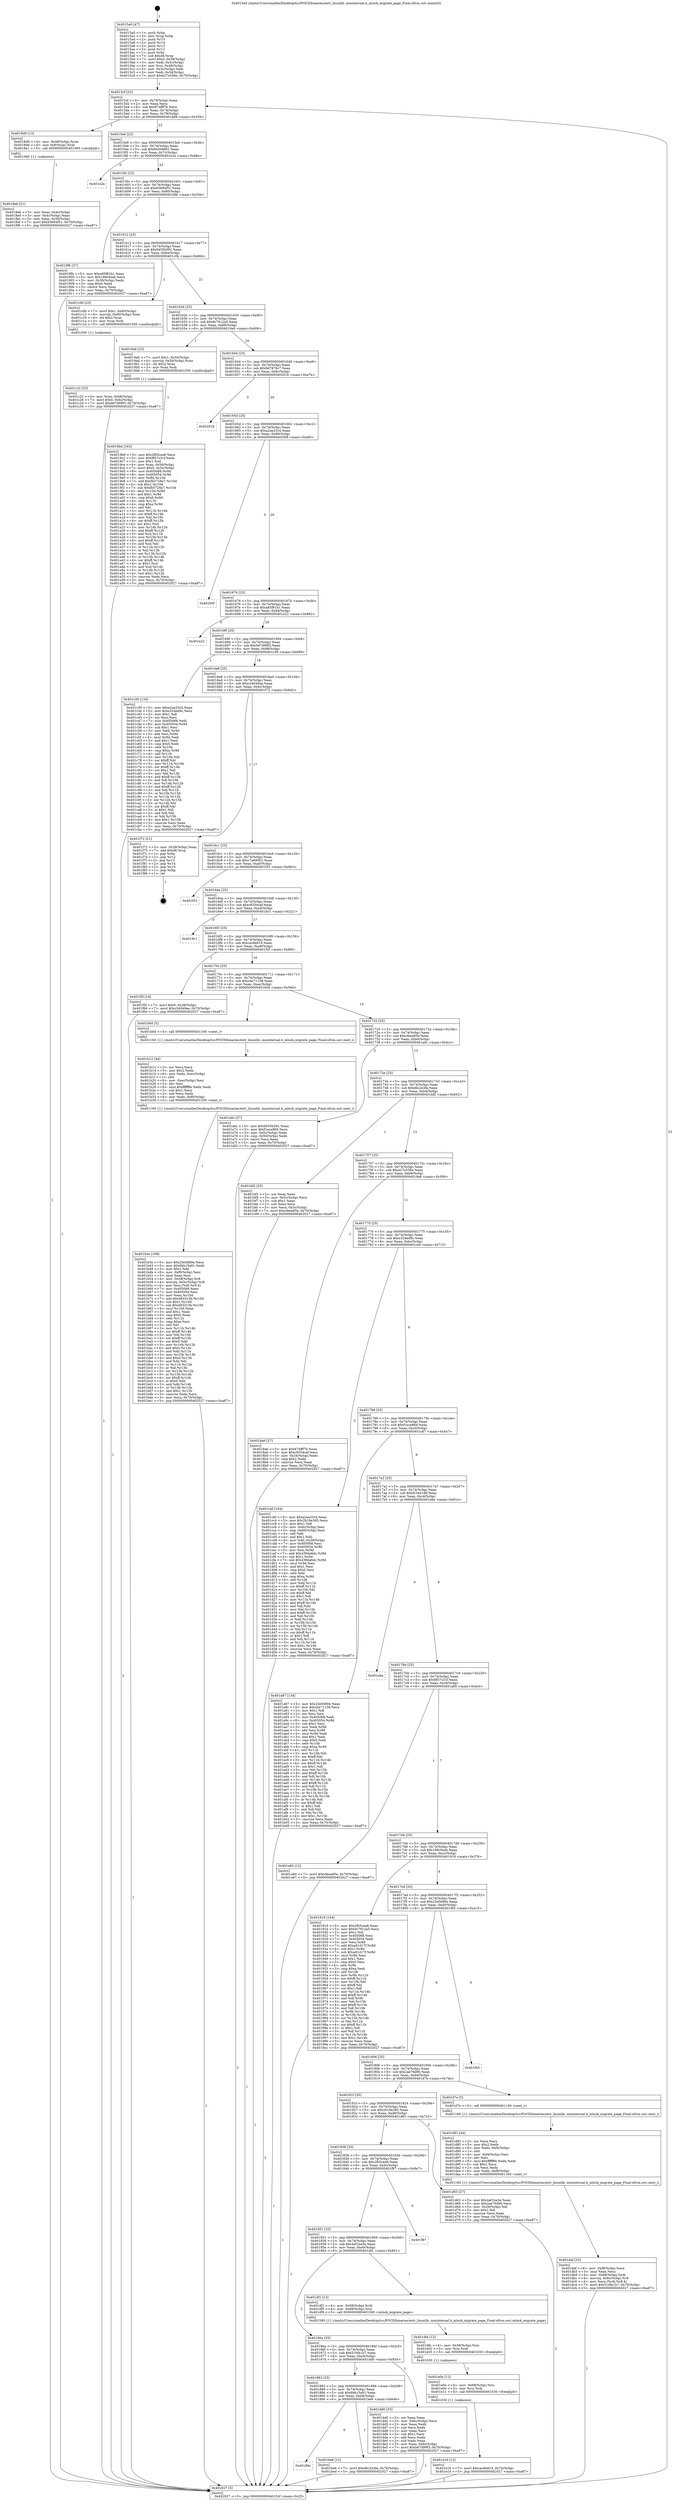 digraph "0x4015a0" {
  label = "0x4015a0 (/mnt/c/Users/mathe/Desktop/tcc/POCII/binaries/extr_linuxlib..mminternal.h_mlock_migrate_page_Final-ollvm.out::main(0))"
  labelloc = "t"
  node[shape=record]

  Entry [label="",width=0.3,height=0.3,shape=circle,fillcolor=black,style=filled]
  "0x4015cf" [label="{
     0x4015cf [23]\l
     | [instrs]\l
     &nbsp;&nbsp;0x4015cf \<+3\>: mov -0x70(%rbp),%eax\l
     &nbsp;&nbsp;0x4015d2 \<+2\>: mov %eax,%ecx\l
     &nbsp;&nbsp;0x4015d4 \<+6\>: sub $0x874fff7b,%ecx\l
     &nbsp;&nbsp;0x4015da \<+3\>: mov %eax,-0x74(%rbp)\l
     &nbsp;&nbsp;0x4015dd \<+3\>: mov %ecx,-0x78(%rbp)\l
     &nbsp;&nbsp;0x4015e0 \<+6\>: je 00000000004018d9 \<main+0x339\>\l
  }"]
  "0x4018d9" [label="{
     0x4018d9 [13]\l
     | [instrs]\l
     &nbsp;&nbsp;0x4018d9 \<+4\>: mov -0x48(%rbp),%rax\l
     &nbsp;&nbsp;0x4018dd \<+4\>: mov 0x8(%rax),%rdi\l
     &nbsp;&nbsp;0x4018e1 \<+5\>: call 0000000000401060 \<atoi@plt\>\l
     | [calls]\l
     &nbsp;&nbsp;0x401060 \{1\} (unknown)\l
  }"]
  "0x4015e6" [label="{
     0x4015e6 [22]\l
     | [instrs]\l
     &nbsp;&nbsp;0x4015e6 \<+5\>: jmp 00000000004015eb \<main+0x4b\>\l
     &nbsp;&nbsp;0x4015eb \<+3\>: mov -0x74(%rbp),%eax\l
     &nbsp;&nbsp;0x4015ee \<+5\>: sub $0x8e50d681,%eax\l
     &nbsp;&nbsp;0x4015f3 \<+3\>: mov %eax,-0x7c(%rbp)\l
     &nbsp;&nbsp;0x4015f6 \<+6\>: je 0000000000401e2e \<main+0x88e\>\l
  }"]
  Exit [label="",width=0.3,height=0.3,shape=circle,fillcolor=black,style=filled,peripheries=2]
  "0x401e2e" [label="{
     0x401e2e\l
  }", style=dashed]
  "0x4015fc" [label="{
     0x4015fc [22]\l
     | [instrs]\l
     &nbsp;&nbsp;0x4015fc \<+5\>: jmp 0000000000401601 \<main+0x61\>\l
     &nbsp;&nbsp;0x401601 \<+3\>: mov -0x74(%rbp),%eax\l
     &nbsp;&nbsp;0x401604 \<+5\>: sub $0x93694f51,%eax\l
     &nbsp;&nbsp;0x401609 \<+3\>: mov %eax,-0x80(%rbp)\l
     &nbsp;&nbsp;0x40160c \<+6\>: je 00000000004018fb \<main+0x35b\>\l
  }"]
  "0x401e16" [label="{
     0x401e16 [12]\l
     | [instrs]\l
     &nbsp;&nbsp;0x401e16 \<+7\>: movl $0xcac8e819,-0x70(%rbp)\l
     &nbsp;&nbsp;0x401e1d \<+5\>: jmp 0000000000402027 \<main+0xa87\>\l
  }"]
  "0x4018fb" [label="{
     0x4018fb [27]\l
     | [instrs]\l
     &nbsp;&nbsp;0x4018fb \<+5\>: mov $0xa85f81b1,%eax\l
     &nbsp;&nbsp;0x401900 \<+5\>: mov $0x199c5eab,%ecx\l
     &nbsp;&nbsp;0x401905 \<+3\>: mov -0x30(%rbp),%edx\l
     &nbsp;&nbsp;0x401908 \<+3\>: cmp $0x0,%edx\l
     &nbsp;&nbsp;0x40190b \<+3\>: cmove %ecx,%eax\l
     &nbsp;&nbsp;0x40190e \<+3\>: mov %eax,-0x70(%rbp)\l
     &nbsp;&nbsp;0x401911 \<+5\>: jmp 0000000000402027 \<main+0xa87\>\l
  }"]
  "0x401612" [label="{
     0x401612 [25]\l
     | [instrs]\l
     &nbsp;&nbsp;0x401612 \<+5\>: jmp 0000000000401617 \<main+0x77\>\l
     &nbsp;&nbsp;0x401617 \<+3\>: mov -0x74(%rbp),%eax\l
     &nbsp;&nbsp;0x40161a \<+5\>: sub $0x9455b591,%eax\l
     &nbsp;&nbsp;0x40161f \<+6\>: mov %eax,-0x84(%rbp)\l
     &nbsp;&nbsp;0x401625 \<+6\>: je 0000000000401c0b \<main+0x66b\>\l
  }"]
  "0x401e0a" [label="{
     0x401e0a [12]\l
     | [instrs]\l
     &nbsp;&nbsp;0x401e0a \<+4\>: mov -0x68(%rbp),%rsi\l
     &nbsp;&nbsp;0x401e0e \<+3\>: mov %rsi,%rdi\l
     &nbsp;&nbsp;0x401e11 \<+5\>: call 0000000000401030 \<free@plt\>\l
     | [calls]\l
     &nbsp;&nbsp;0x401030 \{1\} (unknown)\l
  }"]
  "0x401c0b" [label="{
     0x401c0b [23]\l
     | [instrs]\l
     &nbsp;&nbsp;0x401c0b \<+7\>: movl $0x1,-0x60(%rbp)\l
     &nbsp;&nbsp;0x401c12 \<+4\>: movslq -0x60(%rbp),%rax\l
     &nbsp;&nbsp;0x401c16 \<+4\>: shl $0x2,%rax\l
     &nbsp;&nbsp;0x401c1a \<+3\>: mov %rax,%rdi\l
     &nbsp;&nbsp;0x401c1d \<+5\>: call 0000000000401050 \<malloc@plt\>\l
     | [calls]\l
     &nbsp;&nbsp;0x401050 \{1\} (unknown)\l
  }"]
  "0x40162b" [label="{
     0x40162b [25]\l
     | [instrs]\l
     &nbsp;&nbsp;0x40162b \<+5\>: jmp 0000000000401630 \<main+0x90\>\l
     &nbsp;&nbsp;0x401630 \<+3\>: mov -0x74(%rbp),%eax\l
     &nbsp;&nbsp;0x401633 \<+5\>: sub $0x9c7912a5,%eax\l
     &nbsp;&nbsp;0x401638 \<+6\>: mov %eax,-0x88(%rbp)\l
     &nbsp;&nbsp;0x40163e \<+6\>: je 00000000004019a6 \<main+0x406\>\l
  }"]
  "0x401dfe" [label="{
     0x401dfe [12]\l
     | [instrs]\l
     &nbsp;&nbsp;0x401dfe \<+4\>: mov -0x58(%rbp),%rsi\l
     &nbsp;&nbsp;0x401e02 \<+3\>: mov %rsi,%rdi\l
     &nbsp;&nbsp;0x401e05 \<+5\>: call 0000000000401030 \<free@plt\>\l
     | [calls]\l
     &nbsp;&nbsp;0x401030 \{1\} (unknown)\l
  }"]
  "0x4019a6" [label="{
     0x4019a6 [23]\l
     | [instrs]\l
     &nbsp;&nbsp;0x4019a6 \<+7\>: movl $0x1,-0x50(%rbp)\l
     &nbsp;&nbsp;0x4019ad \<+4\>: movslq -0x50(%rbp),%rax\l
     &nbsp;&nbsp;0x4019b1 \<+4\>: shl $0x2,%rax\l
     &nbsp;&nbsp;0x4019b5 \<+3\>: mov %rax,%rdi\l
     &nbsp;&nbsp;0x4019b8 \<+5\>: call 0000000000401050 \<malloc@plt\>\l
     | [calls]\l
     &nbsp;&nbsp;0x401050 \{1\} (unknown)\l
  }"]
  "0x401644" [label="{
     0x401644 [25]\l
     | [instrs]\l
     &nbsp;&nbsp;0x401644 \<+5\>: jmp 0000000000401649 \<main+0xa9\>\l
     &nbsp;&nbsp;0x401649 \<+3\>: mov -0x74(%rbp),%eax\l
     &nbsp;&nbsp;0x40164c \<+5\>: sub $0x9d7876c7,%eax\l
     &nbsp;&nbsp;0x401651 \<+6\>: mov %eax,-0x8c(%rbp)\l
     &nbsp;&nbsp;0x401657 \<+6\>: je 000000000040201b \<main+0xa7b\>\l
  }"]
  "0x401daf" [label="{
     0x401daf [33]\l
     | [instrs]\l
     &nbsp;&nbsp;0x401daf \<+6\>: mov -0xf8(%rbp),%ecx\l
     &nbsp;&nbsp;0x401db5 \<+3\>: imul %eax,%ecx\l
     &nbsp;&nbsp;0x401db8 \<+4\>: mov -0x68(%rbp),%rdi\l
     &nbsp;&nbsp;0x401dbc \<+4\>: movslq -0x6c(%rbp),%r8\l
     &nbsp;&nbsp;0x401dc0 \<+4\>: mov %ecx,(%rdi,%r8,4)\l
     &nbsp;&nbsp;0x401dc4 \<+7\>: movl $0x516fa1b7,-0x70(%rbp)\l
     &nbsp;&nbsp;0x401dcb \<+5\>: jmp 0000000000402027 \<main+0xa87\>\l
  }"]
  "0x40201b" [label="{
     0x40201b\l
  }", style=dashed]
  "0x40165d" [label="{
     0x40165d [25]\l
     | [instrs]\l
     &nbsp;&nbsp;0x40165d \<+5\>: jmp 0000000000401662 \<main+0xc2\>\l
     &nbsp;&nbsp;0x401662 \<+3\>: mov -0x74(%rbp),%eax\l
     &nbsp;&nbsp;0x401665 \<+5\>: sub $0xa2aa33c4,%eax\l
     &nbsp;&nbsp;0x40166a \<+6\>: mov %eax,-0x90(%rbp)\l
     &nbsp;&nbsp;0x401670 \<+6\>: je 000000000040200f \<main+0xa6f\>\l
  }"]
  "0x401d83" [label="{
     0x401d83 [44]\l
     | [instrs]\l
     &nbsp;&nbsp;0x401d83 \<+2\>: xor %ecx,%ecx\l
     &nbsp;&nbsp;0x401d85 \<+5\>: mov $0x2,%edx\l
     &nbsp;&nbsp;0x401d8a \<+6\>: mov %edx,-0xf4(%rbp)\l
     &nbsp;&nbsp;0x401d90 \<+1\>: cltd\l
     &nbsp;&nbsp;0x401d91 \<+6\>: mov -0xf4(%rbp),%esi\l
     &nbsp;&nbsp;0x401d97 \<+2\>: idiv %esi\l
     &nbsp;&nbsp;0x401d99 \<+6\>: imul $0xfffffffe,%edx,%edx\l
     &nbsp;&nbsp;0x401d9f \<+3\>: sub $0x1,%ecx\l
     &nbsp;&nbsp;0x401da2 \<+2\>: sub %ecx,%edx\l
     &nbsp;&nbsp;0x401da4 \<+6\>: mov %edx,-0xf8(%rbp)\l
     &nbsp;&nbsp;0x401daa \<+5\>: call 0000000000401160 \<next_i\>\l
     | [calls]\l
     &nbsp;&nbsp;0x401160 \{1\} (/mnt/c/Users/mathe/Desktop/tcc/POCII/binaries/extr_linuxlib..mminternal.h_mlock_migrate_page_Final-ollvm.out::next_i)\l
  }"]
  "0x40200f" [label="{
     0x40200f\l
  }", style=dashed]
  "0x401676" [label="{
     0x401676 [25]\l
     | [instrs]\l
     &nbsp;&nbsp;0x401676 \<+5\>: jmp 000000000040167b \<main+0xdb\>\l
     &nbsp;&nbsp;0x40167b \<+3\>: mov -0x74(%rbp),%eax\l
     &nbsp;&nbsp;0x40167e \<+5\>: sub $0xa85f81b1,%eax\l
     &nbsp;&nbsp;0x401683 \<+6\>: mov %eax,-0x94(%rbp)\l
     &nbsp;&nbsp;0x401689 \<+6\>: je 0000000000401e22 \<main+0x882\>\l
  }"]
  "0x401c22" [label="{
     0x401c22 [23]\l
     | [instrs]\l
     &nbsp;&nbsp;0x401c22 \<+4\>: mov %rax,-0x68(%rbp)\l
     &nbsp;&nbsp;0x401c26 \<+7\>: movl $0x0,-0x6c(%rbp)\l
     &nbsp;&nbsp;0x401c2d \<+7\>: movl $0xb67d99f3,-0x70(%rbp)\l
     &nbsp;&nbsp;0x401c34 \<+5\>: jmp 0000000000402027 \<main+0xa87\>\l
  }"]
  "0x401e22" [label="{
     0x401e22\l
  }", style=dashed]
  "0x40168f" [label="{
     0x40168f [25]\l
     | [instrs]\l
     &nbsp;&nbsp;0x40168f \<+5\>: jmp 0000000000401694 \<main+0xf4\>\l
     &nbsp;&nbsp;0x401694 \<+3\>: mov -0x74(%rbp),%eax\l
     &nbsp;&nbsp;0x401697 \<+5\>: sub $0xb67d99f3,%eax\l
     &nbsp;&nbsp;0x40169c \<+6\>: mov %eax,-0x98(%rbp)\l
     &nbsp;&nbsp;0x4016a2 \<+6\>: je 0000000000401c39 \<main+0x699\>\l
  }"]
  "0x40189c" [label="{
     0x40189c\l
  }", style=dashed]
  "0x401c39" [label="{
     0x401c39 [134]\l
     | [instrs]\l
     &nbsp;&nbsp;0x401c39 \<+5\>: mov $0xa2aa33c4,%eax\l
     &nbsp;&nbsp;0x401c3e \<+5\>: mov $0xe324ed9c,%ecx\l
     &nbsp;&nbsp;0x401c43 \<+2\>: mov $0x1,%dl\l
     &nbsp;&nbsp;0x401c45 \<+2\>: xor %esi,%esi\l
     &nbsp;&nbsp;0x401c47 \<+7\>: mov 0x405068,%edi\l
     &nbsp;&nbsp;0x401c4e \<+8\>: mov 0x405054,%r8d\l
     &nbsp;&nbsp;0x401c56 \<+3\>: sub $0x1,%esi\l
     &nbsp;&nbsp;0x401c59 \<+3\>: mov %edi,%r9d\l
     &nbsp;&nbsp;0x401c5c \<+3\>: add %esi,%r9d\l
     &nbsp;&nbsp;0x401c5f \<+4\>: imul %r9d,%edi\l
     &nbsp;&nbsp;0x401c63 \<+3\>: and $0x1,%edi\l
     &nbsp;&nbsp;0x401c66 \<+3\>: cmp $0x0,%edi\l
     &nbsp;&nbsp;0x401c69 \<+4\>: sete %r10b\l
     &nbsp;&nbsp;0x401c6d \<+4\>: cmp $0xa,%r8d\l
     &nbsp;&nbsp;0x401c71 \<+4\>: setl %r11b\l
     &nbsp;&nbsp;0x401c75 \<+3\>: mov %r10b,%bl\l
     &nbsp;&nbsp;0x401c78 \<+3\>: xor $0xff,%bl\l
     &nbsp;&nbsp;0x401c7b \<+3\>: mov %r11b,%r14b\l
     &nbsp;&nbsp;0x401c7e \<+4\>: xor $0xff,%r14b\l
     &nbsp;&nbsp;0x401c82 \<+3\>: xor $0x1,%dl\l
     &nbsp;&nbsp;0x401c85 \<+3\>: mov %bl,%r15b\l
     &nbsp;&nbsp;0x401c88 \<+4\>: and $0xff,%r15b\l
     &nbsp;&nbsp;0x401c8c \<+3\>: and %dl,%r10b\l
     &nbsp;&nbsp;0x401c8f \<+3\>: mov %r14b,%r12b\l
     &nbsp;&nbsp;0x401c92 \<+4\>: and $0xff,%r12b\l
     &nbsp;&nbsp;0x401c96 \<+3\>: and %dl,%r11b\l
     &nbsp;&nbsp;0x401c99 \<+3\>: or %r10b,%r15b\l
     &nbsp;&nbsp;0x401c9c \<+3\>: or %r11b,%r12b\l
     &nbsp;&nbsp;0x401c9f \<+3\>: xor %r12b,%r15b\l
     &nbsp;&nbsp;0x401ca2 \<+3\>: or %r14b,%bl\l
     &nbsp;&nbsp;0x401ca5 \<+3\>: xor $0xff,%bl\l
     &nbsp;&nbsp;0x401ca8 \<+3\>: or $0x1,%dl\l
     &nbsp;&nbsp;0x401cab \<+2\>: and %dl,%bl\l
     &nbsp;&nbsp;0x401cad \<+3\>: or %bl,%r15b\l
     &nbsp;&nbsp;0x401cb0 \<+4\>: test $0x1,%r15b\l
     &nbsp;&nbsp;0x401cb4 \<+3\>: cmovne %ecx,%eax\l
     &nbsp;&nbsp;0x401cb7 \<+3\>: mov %eax,-0x70(%rbp)\l
     &nbsp;&nbsp;0x401cba \<+5\>: jmp 0000000000402027 \<main+0xa87\>\l
  }"]
  "0x4016a8" [label="{
     0x4016a8 [25]\l
     | [instrs]\l
     &nbsp;&nbsp;0x4016a8 \<+5\>: jmp 00000000004016ad \<main+0x10d\>\l
     &nbsp;&nbsp;0x4016ad \<+3\>: mov -0x74(%rbp),%eax\l
     &nbsp;&nbsp;0x4016b0 \<+5\>: sub $0xc34049ae,%eax\l
     &nbsp;&nbsp;0x4016b5 \<+6\>: mov %eax,-0x9c(%rbp)\l
     &nbsp;&nbsp;0x4016bb \<+6\>: je 0000000000401f72 \<main+0x9d2\>\l
  }"]
  "0x401be6" [label="{
     0x401be6 [12]\l
     | [instrs]\l
     &nbsp;&nbsp;0x401be6 \<+7\>: movl $0xd6c2e3fa,-0x70(%rbp)\l
     &nbsp;&nbsp;0x401bed \<+5\>: jmp 0000000000402027 \<main+0xa87\>\l
  }"]
  "0x401f72" [label="{
     0x401f72 [21]\l
     | [instrs]\l
     &nbsp;&nbsp;0x401f72 \<+3\>: mov -0x38(%rbp),%eax\l
     &nbsp;&nbsp;0x401f75 \<+7\>: add $0xd8,%rsp\l
     &nbsp;&nbsp;0x401f7c \<+1\>: pop %rbx\l
     &nbsp;&nbsp;0x401f7d \<+2\>: pop %r12\l
     &nbsp;&nbsp;0x401f7f \<+2\>: pop %r13\l
     &nbsp;&nbsp;0x401f81 \<+2\>: pop %r14\l
     &nbsp;&nbsp;0x401f83 \<+2\>: pop %r15\l
     &nbsp;&nbsp;0x401f85 \<+1\>: pop %rbp\l
     &nbsp;&nbsp;0x401f86 \<+1\>: ret\l
  }"]
  "0x4016c1" [label="{
     0x4016c1 [25]\l
     | [instrs]\l
     &nbsp;&nbsp;0x4016c1 \<+5\>: jmp 00000000004016c6 \<main+0x126\>\l
     &nbsp;&nbsp;0x4016c6 \<+3\>: mov -0x74(%rbp),%eax\l
     &nbsp;&nbsp;0x4016c9 \<+5\>: sub $0xc7a69051,%eax\l
     &nbsp;&nbsp;0x4016ce \<+6\>: mov %eax,-0xa0(%rbp)\l
     &nbsp;&nbsp;0x4016d4 \<+6\>: je 0000000000401f53 \<main+0x9b3\>\l
  }"]
  "0x401883" [label="{
     0x401883 [25]\l
     | [instrs]\l
     &nbsp;&nbsp;0x401883 \<+5\>: jmp 0000000000401888 \<main+0x2e8\>\l
     &nbsp;&nbsp;0x401888 \<+3\>: mov -0x74(%rbp),%eax\l
     &nbsp;&nbsp;0x40188b \<+5\>: sub $0x6bb15a81,%eax\l
     &nbsp;&nbsp;0x401890 \<+6\>: mov %eax,-0xe8(%rbp)\l
     &nbsp;&nbsp;0x401896 \<+6\>: je 0000000000401be6 \<main+0x646\>\l
  }"]
  "0x401f53" [label="{
     0x401f53\l
  }", style=dashed]
  "0x4016da" [label="{
     0x4016da [25]\l
     | [instrs]\l
     &nbsp;&nbsp;0x4016da \<+5\>: jmp 00000000004016df \<main+0x13f\>\l
     &nbsp;&nbsp;0x4016df \<+3\>: mov -0x74(%rbp),%eax\l
     &nbsp;&nbsp;0x4016e2 \<+5\>: sub $0xc9354caf,%eax\l
     &nbsp;&nbsp;0x4016e7 \<+6\>: mov %eax,-0xa4(%rbp)\l
     &nbsp;&nbsp;0x4016ed \<+6\>: je 00000000004018c1 \<main+0x321\>\l
  }"]
  "0x401dd0" [label="{
     0x401dd0 [33]\l
     | [instrs]\l
     &nbsp;&nbsp;0x401dd0 \<+2\>: xor %eax,%eax\l
     &nbsp;&nbsp;0x401dd2 \<+3\>: mov -0x6c(%rbp),%ecx\l
     &nbsp;&nbsp;0x401dd5 \<+2\>: mov %eax,%edx\l
     &nbsp;&nbsp;0x401dd7 \<+2\>: sub %ecx,%edx\l
     &nbsp;&nbsp;0x401dd9 \<+2\>: mov %eax,%ecx\l
     &nbsp;&nbsp;0x401ddb \<+3\>: sub $0x1,%ecx\l
     &nbsp;&nbsp;0x401dde \<+2\>: add %ecx,%edx\l
     &nbsp;&nbsp;0x401de0 \<+2\>: sub %edx,%eax\l
     &nbsp;&nbsp;0x401de2 \<+3\>: mov %eax,-0x6c(%rbp)\l
     &nbsp;&nbsp;0x401de5 \<+7\>: movl $0xb67d99f3,-0x70(%rbp)\l
     &nbsp;&nbsp;0x401dec \<+5\>: jmp 0000000000402027 \<main+0xa87\>\l
  }"]
  "0x4018c1" [label="{
     0x4018c1\l
  }", style=dashed]
  "0x4016f3" [label="{
     0x4016f3 [25]\l
     | [instrs]\l
     &nbsp;&nbsp;0x4016f3 \<+5\>: jmp 00000000004016f8 \<main+0x158\>\l
     &nbsp;&nbsp;0x4016f8 \<+3\>: mov -0x74(%rbp),%eax\l
     &nbsp;&nbsp;0x4016fb \<+5\>: sub $0xcac8e819,%eax\l
     &nbsp;&nbsp;0x401700 \<+6\>: mov %eax,-0xa8(%rbp)\l
     &nbsp;&nbsp;0x401706 \<+6\>: je 0000000000401f5f \<main+0x9bf\>\l
  }"]
  "0x40186a" [label="{
     0x40186a [25]\l
     | [instrs]\l
     &nbsp;&nbsp;0x40186a \<+5\>: jmp 000000000040186f \<main+0x2cf\>\l
     &nbsp;&nbsp;0x40186f \<+3\>: mov -0x74(%rbp),%eax\l
     &nbsp;&nbsp;0x401872 \<+5\>: sub $0x516fa1b7,%eax\l
     &nbsp;&nbsp;0x401877 \<+6\>: mov %eax,-0xe4(%rbp)\l
     &nbsp;&nbsp;0x40187d \<+6\>: je 0000000000401dd0 \<main+0x830\>\l
  }"]
  "0x401f5f" [label="{
     0x401f5f [19]\l
     | [instrs]\l
     &nbsp;&nbsp;0x401f5f \<+7\>: movl $0x0,-0x38(%rbp)\l
     &nbsp;&nbsp;0x401f66 \<+7\>: movl $0xc34049ae,-0x70(%rbp)\l
     &nbsp;&nbsp;0x401f6d \<+5\>: jmp 0000000000402027 \<main+0xa87\>\l
  }"]
  "0x40170c" [label="{
     0x40170c [25]\l
     | [instrs]\l
     &nbsp;&nbsp;0x40170c \<+5\>: jmp 0000000000401711 \<main+0x171\>\l
     &nbsp;&nbsp;0x401711 \<+3\>: mov -0x74(%rbp),%eax\l
     &nbsp;&nbsp;0x401714 \<+5\>: sub $0xcbe71158,%eax\l
     &nbsp;&nbsp;0x401719 \<+6\>: mov %eax,-0xac(%rbp)\l
     &nbsp;&nbsp;0x40171f \<+6\>: je 0000000000401b0d \<main+0x56d\>\l
  }"]
  "0x401df1" [label="{
     0x401df1 [13]\l
     | [instrs]\l
     &nbsp;&nbsp;0x401df1 \<+4\>: mov -0x58(%rbp),%rdi\l
     &nbsp;&nbsp;0x401df5 \<+4\>: mov -0x68(%rbp),%rsi\l
     &nbsp;&nbsp;0x401df9 \<+5\>: call 0000000000401590 \<mlock_migrate_page\>\l
     | [calls]\l
     &nbsp;&nbsp;0x401590 \{1\} (/mnt/c/Users/mathe/Desktop/tcc/POCII/binaries/extr_linuxlib..mminternal.h_mlock_migrate_page_Final-ollvm.out::mlock_migrate_page)\l
  }"]
  "0x401b0d" [label="{
     0x401b0d [5]\l
     | [instrs]\l
     &nbsp;&nbsp;0x401b0d \<+5\>: call 0000000000401160 \<next_i\>\l
     | [calls]\l
     &nbsp;&nbsp;0x401160 \{1\} (/mnt/c/Users/mathe/Desktop/tcc/POCII/binaries/extr_linuxlib..mminternal.h_mlock_migrate_page_Final-ollvm.out::next_i)\l
  }"]
  "0x401725" [label="{
     0x401725 [25]\l
     | [instrs]\l
     &nbsp;&nbsp;0x401725 \<+5\>: jmp 000000000040172a \<main+0x18a\>\l
     &nbsp;&nbsp;0x40172a \<+3\>: mov -0x74(%rbp),%eax\l
     &nbsp;&nbsp;0x40172d \<+5\>: sub $0xcfeea85e,%eax\l
     &nbsp;&nbsp;0x401732 \<+6\>: mov %eax,-0xb0(%rbp)\l
     &nbsp;&nbsp;0x401738 \<+6\>: je 0000000000401a6c \<main+0x4cc\>\l
  }"]
  "0x401851" [label="{
     0x401851 [25]\l
     | [instrs]\l
     &nbsp;&nbsp;0x401851 \<+5\>: jmp 0000000000401856 \<main+0x2b6\>\l
     &nbsp;&nbsp;0x401856 \<+3\>: mov -0x74(%rbp),%eax\l
     &nbsp;&nbsp;0x401859 \<+5\>: sub $0x4af1ba3e,%eax\l
     &nbsp;&nbsp;0x40185e \<+6\>: mov %eax,-0xe0(%rbp)\l
     &nbsp;&nbsp;0x401864 \<+6\>: je 0000000000401df1 \<main+0x851\>\l
  }"]
  "0x401a6c" [label="{
     0x401a6c [27]\l
     | [instrs]\l
     &nbsp;&nbsp;0x401a6c \<+5\>: mov $0x9455b591,%eax\l
     &nbsp;&nbsp;0x401a71 \<+5\>: mov $0xf1ece869,%ecx\l
     &nbsp;&nbsp;0x401a76 \<+3\>: mov -0x5c(%rbp),%edx\l
     &nbsp;&nbsp;0x401a79 \<+3\>: cmp -0x50(%rbp),%edx\l
     &nbsp;&nbsp;0x401a7c \<+3\>: cmovl %ecx,%eax\l
     &nbsp;&nbsp;0x401a7f \<+3\>: mov %eax,-0x70(%rbp)\l
     &nbsp;&nbsp;0x401a82 \<+5\>: jmp 0000000000402027 \<main+0xa87\>\l
  }"]
  "0x40173e" [label="{
     0x40173e [25]\l
     | [instrs]\l
     &nbsp;&nbsp;0x40173e \<+5\>: jmp 0000000000401743 \<main+0x1a3\>\l
     &nbsp;&nbsp;0x401743 \<+3\>: mov -0x74(%rbp),%eax\l
     &nbsp;&nbsp;0x401746 \<+5\>: sub $0xd6c2e3fa,%eax\l
     &nbsp;&nbsp;0x40174b \<+6\>: mov %eax,-0xb4(%rbp)\l
     &nbsp;&nbsp;0x401751 \<+6\>: je 0000000000401bf2 \<main+0x652\>\l
  }"]
  "0x401f87" [label="{
     0x401f87\l
  }", style=dashed]
  "0x401bf2" [label="{
     0x401bf2 [25]\l
     | [instrs]\l
     &nbsp;&nbsp;0x401bf2 \<+2\>: xor %eax,%eax\l
     &nbsp;&nbsp;0x401bf4 \<+3\>: mov -0x5c(%rbp),%ecx\l
     &nbsp;&nbsp;0x401bf7 \<+3\>: sub $0x1,%eax\l
     &nbsp;&nbsp;0x401bfa \<+2\>: sub %eax,%ecx\l
     &nbsp;&nbsp;0x401bfc \<+3\>: mov %ecx,-0x5c(%rbp)\l
     &nbsp;&nbsp;0x401bff \<+7\>: movl $0xcfeea85e,-0x70(%rbp)\l
     &nbsp;&nbsp;0x401c06 \<+5\>: jmp 0000000000402027 \<main+0xa87\>\l
  }"]
  "0x401757" [label="{
     0x401757 [25]\l
     | [instrs]\l
     &nbsp;&nbsp;0x401757 \<+5\>: jmp 000000000040175c \<main+0x1bc\>\l
     &nbsp;&nbsp;0x40175c \<+3\>: mov -0x74(%rbp),%eax\l
     &nbsp;&nbsp;0x40175f \<+5\>: sub $0xe27e556e,%eax\l
     &nbsp;&nbsp;0x401764 \<+6\>: mov %eax,-0xb8(%rbp)\l
     &nbsp;&nbsp;0x40176a \<+6\>: je 00000000004018a6 \<main+0x306\>\l
  }"]
  "0x401838" [label="{
     0x401838 [25]\l
     | [instrs]\l
     &nbsp;&nbsp;0x401838 \<+5\>: jmp 000000000040183d \<main+0x29d\>\l
     &nbsp;&nbsp;0x40183d \<+3\>: mov -0x74(%rbp),%eax\l
     &nbsp;&nbsp;0x401840 \<+5\>: sub $0x2fb5cea8,%eax\l
     &nbsp;&nbsp;0x401845 \<+6\>: mov %eax,-0xdc(%rbp)\l
     &nbsp;&nbsp;0x40184b \<+6\>: je 0000000000401f87 \<main+0x9e7\>\l
  }"]
  "0x4018a6" [label="{
     0x4018a6 [27]\l
     | [instrs]\l
     &nbsp;&nbsp;0x4018a6 \<+5\>: mov $0x874fff7b,%eax\l
     &nbsp;&nbsp;0x4018ab \<+5\>: mov $0xc9354caf,%ecx\l
     &nbsp;&nbsp;0x4018b0 \<+3\>: mov -0x34(%rbp),%edx\l
     &nbsp;&nbsp;0x4018b3 \<+3\>: cmp $0x2,%edx\l
     &nbsp;&nbsp;0x4018b6 \<+3\>: cmovne %ecx,%eax\l
     &nbsp;&nbsp;0x4018b9 \<+3\>: mov %eax,-0x70(%rbp)\l
     &nbsp;&nbsp;0x4018bc \<+5\>: jmp 0000000000402027 \<main+0xa87\>\l
  }"]
  "0x401770" [label="{
     0x401770 [25]\l
     | [instrs]\l
     &nbsp;&nbsp;0x401770 \<+5\>: jmp 0000000000401775 \<main+0x1d5\>\l
     &nbsp;&nbsp;0x401775 \<+3\>: mov -0x74(%rbp),%eax\l
     &nbsp;&nbsp;0x401778 \<+5\>: sub $0xe324ed9c,%eax\l
     &nbsp;&nbsp;0x40177d \<+6\>: mov %eax,-0xbc(%rbp)\l
     &nbsp;&nbsp;0x401783 \<+6\>: je 0000000000401cbf \<main+0x71f\>\l
  }"]
  "0x402027" [label="{
     0x402027 [5]\l
     | [instrs]\l
     &nbsp;&nbsp;0x402027 \<+5\>: jmp 00000000004015cf \<main+0x2f\>\l
  }"]
  "0x4015a0" [label="{
     0x4015a0 [47]\l
     | [instrs]\l
     &nbsp;&nbsp;0x4015a0 \<+1\>: push %rbp\l
     &nbsp;&nbsp;0x4015a1 \<+3\>: mov %rsp,%rbp\l
     &nbsp;&nbsp;0x4015a4 \<+2\>: push %r15\l
     &nbsp;&nbsp;0x4015a6 \<+2\>: push %r14\l
     &nbsp;&nbsp;0x4015a8 \<+2\>: push %r13\l
     &nbsp;&nbsp;0x4015aa \<+2\>: push %r12\l
     &nbsp;&nbsp;0x4015ac \<+1\>: push %rbx\l
     &nbsp;&nbsp;0x4015ad \<+7\>: sub $0xd8,%rsp\l
     &nbsp;&nbsp;0x4015b4 \<+7\>: movl $0x0,-0x38(%rbp)\l
     &nbsp;&nbsp;0x4015bb \<+3\>: mov %edi,-0x3c(%rbp)\l
     &nbsp;&nbsp;0x4015be \<+4\>: mov %rsi,-0x48(%rbp)\l
     &nbsp;&nbsp;0x4015c2 \<+3\>: mov -0x3c(%rbp),%edi\l
     &nbsp;&nbsp;0x4015c5 \<+3\>: mov %edi,-0x34(%rbp)\l
     &nbsp;&nbsp;0x4015c8 \<+7\>: movl $0xe27e556e,-0x70(%rbp)\l
  }"]
  "0x4018e6" [label="{
     0x4018e6 [21]\l
     | [instrs]\l
     &nbsp;&nbsp;0x4018e6 \<+3\>: mov %eax,-0x4c(%rbp)\l
     &nbsp;&nbsp;0x4018e9 \<+3\>: mov -0x4c(%rbp),%eax\l
     &nbsp;&nbsp;0x4018ec \<+3\>: mov %eax,-0x30(%rbp)\l
     &nbsp;&nbsp;0x4018ef \<+7\>: movl $0x93694f51,-0x70(%rbp)\l
     &nbsp;&nbsp;0x4018f6 \<+5\>: jmp 0000000000402027 \<main+0xa87\>\l
  }"]
  "0x401d63" [label="{
     0x401d63 [27]\l
     | [instrs]\l
     &nbsp;&nbsp;0x401d63 \<+5\>: mov $0x4af1ba3e,%eax\l
     &nbsp;&nbsp;0x401d68 \<+5\>: mov $0x2ae76d96,%ecx\l
     &nbsp;&nbsp;0x401d6d \<+3\>: mov -0x29(%rbp),%dl\l
     &nbsp;&nbsp;0x401d70 \<+3\>: test $0x1,%dl\l
     &nbsp;&nbsp;0x401d73 \<+3\>: cmovne %ecx,%eax\l
     &nbsp;&nbsp;0x401d76 \<+3\>: mov %eax,-0x70(%rbp)\l
     &nbsp;&nbsp;0x401d79 \<+5\>: jmp 0000000000402027 \<main+0xa87\>\l
  }"]
  "0x401cbf" [label="{
     0x401cbf [164]\l
     | [instrs]\l
     &nbsp;&nbsp;0x401cbf \<+5\>: mov $0xa2aa33c4,%eax\l
     &nbsp;&nbsp;0x401cc4 \<+5\>: mov $0x2b18e385,%ecx\l
     &nbsp;&nbsp;0x401cc9 \<+2\>: mov $0x1,%dl\l
     &nbsp;&nbsp;0x401ccb \<+3\>: mov -0x6c(%rbp),%esi\l
     &nbsp;&nbsp;0x401cce \<+3\>: cmp -0x60(%rbp),%esi\l
     &nbsp;&nbsp;0x401cd1 \<+4\>: setl %dil\l
     &nbsp;&nbsp;0x401cd5 \<+4\>: and $0x1,%dil\l
     &nbsp;&nbsp;0x401cd9 \<+4\>: mov %dil,-0x29(%rbp)\l
     &nbsp;&nbsp;0x401cdd \<+7\>: mov 0x405068,%esi\l
     &nbsp;&nbsp;0x401ce4 \<+8\>: mov 0x405054,%r8d\l
     &nbsp;&nbsp;0x401cec \<+3\>: mov %esi,%r9d\l
     &nbsp;&nbsp;0x401cef \<+7\>: add $0x439da6dc,%r9d\l
     &nbsp;&nbsp;0x401cf6 \<+4\>: sub $0x1,%r9d\l
     &nbsp;&nbsp;0x401cfa \<+7\>: sub $0x439da6dc,%r9d\l
     &nbsp;&nbsp;0x401d01 \<+4\>: imul %r9d,%esi\l
     &nbsp;&nbsp;0x401d05 \<+3\>: and $0x1,%esi\l
     &nbsp;&nbsp;0x401d08 \<+3\>: cmp $0x0,%esi\l
     &nbsp;&nbsp;0x401d0b \<+4\>: sete %dil\l
     &nbsp;&nbsp;0x401d0f \<+4\>: cmp $0xa,%r8d\l
     &nbsp;&nbsp;0x401d13 \<+4\>: setl %r10b\l
     &nbsp;&nbsp;0x401d17 \<+3\>: mov %dil,%r11b\l
     &nbsp;&nbsp;0x401d1a \<+4\>: xor $0xff,%r11b\l
     &nbsp;&nbsp;0x401d1e \<+3\>: mov %r10b,%bl\l
     &nbsp;&nbsp;0x401d21 \<+3\>: xor $0xff,%bl\l
     &nbsp;&nbsp;0x401d24 \<+3\>: xor $0x1,%dl\l
     &nbsp;&nbsp;0x401d27 \<+3\>: mov %r11b,%r14b\l
     &nbsp;&nbsp;0x401d2a \<+4\>: and $0xff,%r14b\l
     &nbsp;&nbsp;0x401d2e \<+3\>: and %dl,%dil\l
     &nbsp;&nbsp;0x401d31 \<+3\>: mov %bl,%r15b\l
     &nbsp;&nbsp;0x401d34 \<+4\>: and $0xff,%r15b\l
     &nbsp;&nbsp;0x401d38 \<+3\>: and %dl,%r10b\l
     &nbsp;&nbsp;0x401d3b \<+3\>: or %dil,%r14b\l
     &nbsp;&nbsp;0x401d3e \<+3\>: or %r10b,%r15b\l
     &nbsp;&nbsp;0x401d41 \<+3\>: xor %r15b,%r14b\l
     &nbsp;&nbsp;0x401d44 \<+3\>: or %bl,%r11b\l
     &nbsp;&nbsp;0x401d47 \<+4\>: xor $0xff,%r11b\l
     &nbsp;&nbsp;0x401d4b \<+3\>: or $0x1,%dl\l
     &nbsp;&nbsp;0x401d4e \<+3\>: and %dl,%r11b\l
     &nbsp;&nbsp;0x401d51 \<+3\>: or %r11b,%r14b\l
     &nbsp;&nbsp;0x401d54 \<+4\>: test $0x1,%r14b\l
     &nbsp;&nbsp;0x401d58 \<+3\>: cmovne %ecx,%eax\l
     &nbsp;&nbsp;0x401d5b \<+3\>: mov %eax,-0x70(%rbp)\l
     &nbsp;&nbsp;0x401d5e \<+5\>: jmp 0000000000402027 \<main+0xa87\>\l
  }"]
  "0x401789" [label="{
     0x401789 [25]\l
     | [instrs]\l
     &nbsp;&nbsp;0x401789 \<+5\>: jmp 000000000040178e \<main+0x1ee\>\l
     &nbsp;&nbsp;0x40178e \<+3\>: mov -0x74(%rbp),%eax\l
     &nbsp;&nbsp;0x401791 \<+5\>: sub $0xf1ece869,%eax\l
     &nbsp;&nbsp;0x401796 \<+6\>: mov %eax,-0xc0(%rbp)\l
     &nbsp;&nbsp;0x40179c \<+6\>: je 0000000000401a87 \<main+0x4e7\>\l
  }"]
  "0x40181f" [label="{
     0x40181f [25]\l
     | [instrs]\l
     &nbsp;&nbsp;0x40181f \<+5\>: jmp 0000000000401824 \<main+0x284\>\l
     &nbsp;&nbsp;0x401824 \<+3\>: mov -0x74(%rbp),%eax\l
     &nbsp;&nbsp;0x401827 \<+5\>: sub $0x2b18e385,%eax\l
     &nbsp;&nbsp;0x40182c \<+6\>: mov %eax,-0xd8(%rbp)\l
     &nbsp;&nbsp;0x401832 \<+6\>: je 0000000000401d63 \<main+0x7c3\>\l
  }"]
  "0x401a87" [label="{
     0x401a87 [134]\l
     | [instrs]\l
     &nbsp;&nbsp;0x401a87 \<+5\>: mov $0x23e5680e,%eax\l
     &nbsp;&nbsp;0x401a8c \<+5\>: mov $0xcbe71158,%ecx\l
     &nbsp;&nbsp;0x401a91 \<+2\>: mov $0x1,%dl\l
     &nbsp;&nbsp;0x401a93 \<+2\>: xor %esi,%esi\l
     &nbsp;&nbsp;0x401a95 \<+7\>: mov 0x405068,%edi\l
     &nbsp;&nbsp;0x401a9c \<+8\>: mov 0x405054,%r8d\l
     &nbsp;&nbsp;0x401aa4 \<+3\>: sub $0x1,%esi\l
     &nbsp;&nbsp;0x401aa7 \<+3\>: mov %edi,%r9d\l
     &nbsp;&nbsp;0x401aaa \<+3\>: add %esi,%r9d\l
     &nbsp;&nbsp;0x401aad \<+4\>: imul %r9d,%edi\l
     &nbsp;&nbsp;0x401ab1 \<+3\>: and $0x1,%edi\l
     &nbsp;&nbsp;0x401ab4 \<+3\>: cmp $0x0,%edi\l
     &nbsp;&nbsp;0x401ab7 \<+4\>: sete %r10b\l
     &nbsp;&nbsp;0x401abb \<+4\>: cmp $0xa,%r8d\l
     &nbsp;&nbsp;0x401abf \<+4\>: setl %r11b\l
     &nbsp;&nbsp;0x401ac3 \<+3\>: mov %r10b,%bl\l
     &nbsp;&nbsp;0x401ac6 \<+3\>: xor $0xff,%bl\l
     &nbsp;&nbsp;0x401ac9 \<+3\>: mov %r11b,%r14b\l
     &nbsp;&nbsp;0x401acc \<+4\>: xor $0xff,%r14b\l
     &nbsp;&nbsp;0x401ad0 \<+3\>: xor $0x1,%dl\l
     &nbsp;&nbsp;0x401ad3 \<+3\>: mov %bl,%r15b\l
     &nbsp;&nbsp;0x401ad6 \<+4\>: and $0xff,%r15b\l
     &nbsp;&nbsp;0x401ada \<+3\>: and %dl,%r10b\l
     &nbsp;&nbsp;0x401add \<+3\>: mov %r14b,%r12b\l
     &nbsp;&nbsp;0x401ae0 \<+4\>: and $0xff,%r12b\l
     &nbsp;&nbsp;0x401ae4 \<+3\>: and %dl,%r11b\l
     &nbsp;&nbsp;0x401ae7 \<+3\>: or %r10b,%r15b\l
     &nbsp;&nbsp;0x401aea \<+3\>: or %r11b,%r12b\l
     &nbsp;&nbsp;0x401aed \<+3\>: xor %r12b,%r15b\l
     &nbsp;&nbsp;0x401af0 \<+3\>: or %r14b,%bl\l
     &nbsp;&nbsp;0x401af3 \<+3\>: xor $0xff,%bl\l
     &nbsp;&nbsp;0x401af6 \<+3\>: or $0x1,%dl\l
     &nbsp;&nbsp;0x401af9 \<+2\>: and %dl,%bl\l
     &nbsp;&nbsp;0x401afb \<+3\>: or %bl,%r15b\l
     &nbsp;&nbsp;0x401afe \<+4\>: test $0x1,%r15b\l
     &nbsp;&nbsp;0x401b02 \<+3\>: cmovne %ecx,%eax\l
     &nbsp;&nbsp;0x401b05 \<+3\>: mov %eax,-0x70(%rbp)\l
     &nbsp;&nbsp;0x401b08 \<+5\>: jmp 0000000000402027 \<main+0xa87\>\l
  }"]
  "0x4017a2" [label="{
     0x4017a2 [25]\l
     | [instrs]\l
     &nbsp;&nbsp;0x4017a2 \<+5\>: jmp 00000000004017a7 \<main+0x207\>\l
     &nbsp;&nbsp;0x4017a7 \<+3\>: mov -0x74(%rbp),%eax\l
     &nbsp;&nbsp;0x4017aa \<+5\>: sub $0xf23441d8,%eax\l
     &nbsp;&nbsp;0x4017af \<+6\>: mov %eax,-0xc4(%rbp)\l
     &nbsp;&nbsp;0x4017b5 \<+6\>: je 0000000000401ebe \<main+0x91e\>\l
  }"]
  "0x401d7e" [label="{
     0x401d7e [5]\l
     | [instrs]\l
     &nbsp;&nbsp;0x401d7e \<+5\>: call 0000000000401160 \<next_i\>\l
     | [calls]\l
     &nbsp;&nbsp;0x401160 \{1\} (/mnt/c/Users/mathe/Desktop/tcc/POCII/binaries/extr_linuxlib..mminternal.h_mlock_migrate_page_Final-ollvm.out::next_i)\l
  }"]
  "0x401ebe" [label="{
     0x401ebe\l
  }", style=dashed]
  "0x4017bb" [label="{
     0x4017bb [25]\l
     | [instrs]\l
     &nbsp;&nbsp;0x4017bb \<+5\>: jmp 00000000004017c0 \<main+0x220\>\l
     &nbsp;&nbsp;0x4017c0 \<+3\>: mov -0x74(%rbp),%eax\l
     &nbsp;&nbsp;0x4017c3 \<+5\>: sub $0xf857c31f,%eax\l
     &nbsp;&nbsp;0x4017c8 \<+6\>: mov %eax,-0xc8(%rbp)\l
     &nbsp;&nbsp;0x4017ce \<+6\>: je 0000000000401a60 \<main+0x4c0\>\l
  }"]
  "0x401806" [label="{
     0x401806 [25]\l
     | [instrs]\l
     &nbsp;&nbsp;0x401806 \<+5\>: jmp 000000000040180b \<main+0x26b\>\l
     &nbsp;&nbsp;0x40180b \<+3\>: mov -0x74(%rbp),%eax\l
     &nbsp;&nbsp;0x40180e \<+5\>: sub $0x2ae76d96,%eax\l
     &nbsp;&nbsp;0x401813 \<+6\>: mov %eax,-0xd4(%rbp)\l
     &nbsp;&nbsp;0x401819 \<+6\>: je 0000000000401d7e \<main+0x7de\>\l
  }"]
  "0x401a60" [label="{
     0x401a60 [12]\l
     | [instrs]\l
     &nbsp;&nbsp;0x401a60 \<+7\>: movl $0xcfeea85e,-0x70(%rbp)\l
     &nbsp;&nbsp;0x401a67 \<+5\>: jmp 0000000000402027 \<main+0xa87\>\l
  }"]
  "0x4017d4" [label="{
     0x4017d4 [25]\l
     | [instrs]\l
     &nbsp;&nbsp;0x4017d4 \<+5\>: jmp 00000000004017d9 \<main+0x239\>\l
     &nbsp;&nbsp;0x4017d9 \<+3\>: mov -0x74(%rbp),%eax\l
     &nbsp;&nbsp;0x4017dc \<+5\>: sub $0x199c5eab,%eax\l
     &nbsp;&nbsp;0x4017e1 \<+6\>: mov %eax,-0xcc(%rbp)\l
     &nbsp;&nbsp;0x4017e7 \<+6\>: je 0000000000401916 \<main+0x376\>\l
  }"]
  "0x401fb5" [label="{
     0x401fb5\l
  }", style=dashed]
  "0x401916" [label="{
     0x401916 [144]\l
     | [instrs]\l
     &nbsp;&nbsp;0x401916 \<+5\>: mov $0x2fb5cea8,%eax\l
     &nbsp;&nbsp;0x40191b \<+5\>: mov $0x9c7912a5,%ecx\l
     &nbsp;&nbsp;0x401920 \<+2\>: mov $0x1,%dl\l
     &nbsp;&nbsp;0x401922 \<+7\>: mov 0x405068,%esi\l
     &nbsp;&nbsp;0x401929 \<+7\>: mov 0x405054,%edi\l
     &nbsp;&nbsp;0x401930 \<+3\>: mov %esi,%r8d\l
     &nbsp;&nbsp;0x401933 \<+7\>: add $0xa81d17f,%r8d\l
     &nbsp;&nbsp;0x40193a \<+4\>: sub $0x1,%r8d\l
     &nbsp;&nbsp;0x40193e \<+7\>: sub $0xa81d17f,%r8d\l
     &nbsp;&nbsp;0x401945 \<+4\>: imul %r8d,%esi\l
     &nbsp;&nbsp;0x401949 \<+3\>: and $0x1,%esi\l
     &nbsp;&nbsp;0x40194c \<+3\>: cmp $0x0,%esi\l
     &nbsp;&nbsp;0x40194f \<+4\>: sete %r9b\l
     &nbsp;&nbsp;0x401953 \<+3\>: cmp $0xa,%edi\l
     &nbsp;&nbsp;0x401956 \<+4\>: setl %r10b\l
     &nbsp;&nbsp;0x40195a \<+3\>: mov %r9b,%r11b\l
     &nbsp;&nbsp;0x40195d \<+4\>: xor $0xff,%r11b\l
     &nbsp;&nbsp;0x401961 \<+3\>: mov %r10b,%bl\l
     &nbsp;&nbsp;0x401964 \<+3\>: xor $0xff,%bl\l
     &nbsp;&nbsp;0x401967 \<+3\>: xor $0x1,%dl\l
     &nbsp;&nbsp;0x40196a \<+3\>: mov %r11b,%r14b\l
     &nbsp;&nbsp;0x40196d \<+4\>: and $0xff,%r14b\l
     &nbsp;&nbsp;0x401971 \<+3\>: and %dl,%r9b\l
     &nbsp;&nbsp;0x401974 \<+3\>: mov %bl,%r15b\l
     &nbsp;&nbsp;0x401977 \<+4\>: and $0xff,%r15b\l
     &nbsp;&nbsp;0x40197b \<+3\>: and %dl,%r10b\l
     &nbsp;&nbsp;0x40197e \<+3\>: or %r9b,%r14b\l
     &nbsp;&nbsp;0x401981 \<+3\>: or %r10b,%r15b\l
     &nbsp;&nbsp;0x401984 \<+3\>: xor %r15b,%r14b\l
     &nbsp;&nbsp;0x401987 \<+3\>: or %bl,%r11b\l
     &nbsp;&nbsp;0x40198a \<+4\>: xor $0xff,%r11b\l
     &nbsp;&nbsp;0x40198e \<+3\>: or $0x1,%dl\l
     &nbsp;&nbsp;0x401991 \<+3\>: and %dl,%r11b\l
     &nbsp;&nbsp;0x401994 \<+3\>: or %r11b,%r14b\l
     &nbsp;&nbsp;0x401997 \<+4\>: test $0x1,%r14b\l
     &nbsp;&nbsp;0x40199b \<+3\>: cmovne %ecx,%eax\l
     &nbsp;&nbsp;0x40199e \<+3\>: mov %eax,-0x70(%rbp)\l
     &nbsp;&nbsp;0x4019a1 \<+5\>: jmp 0000000000402027 \<main+0xa87\>\l
  }"]
  "0x4017ed" [label="{
     0x4017ed [25]\l
     | [instrs]\l
     &nbsp;&nbsp;0x4017ed \<+5\>: jmp 00000000004017f2 \<main+0x252\>\l
     &nbsp;&nbsp;0x4017f2 \<+3\>: mov -0x74(%rbp),%eax\l
     &nbsp;&nbsp;0x4017f5 \<+5\>: sub $0x23e5680e,%eax\l
     &nbsp;&nbsp;0x4017fa \<+6\>: mov %eax,-0xd0(%rbp)\l
     &nbsp;&nbsp;0x401800 \<+6\>: je 0000000000401fb5 \<main+0xa15\>\l
  }"]
  "0x4019bd" [label="{
     0x4019bd [163]\l
     | [instrs]\l
     &nbsp;&nbsp;0x4019bd \<+5\>: mov $0x2fb5cea8,%ecx\l
     &nbsp;&nbsp;0x4019c2 \<+5\>: mov $0xf857c31f,%edx\l
     &nbsp;&nbsp;0x4019c7 \<+3\>: mov $0x1,%sil\l
     &nbsp;&nbsp;0x4019ca \<+4\>: mov %rax,-0x58(%rbp)\l
     &nbsp;&nbsp;0x4019ce \<+7\>: movl $0x0,-0x5c(%rbp)\l
     &nbsp;&nbsp;0x4019d5 \<+8\>: mov 0x405068,%r8d\l
     &nbsp;&nbsp;0x4019dd \<+8\>: mov 0x405054,%r9d\l
     &nbsp;&nbsp;0x4019e5 \<+3\>: mov %r8d,%r10d\l
     &nbsp;&nbsp;0x4019e8 \<+7\>: add $0xfb5728a7,%r10d\l
     &nbsp;&nbsp;0x4019ef \<+4\>: sub $0x1,%r10d\l
     &nbsp;&nbsp;0x4019f3 \<+7\>: sub $0xfb5728a7,%r10d\l
     &nbsp;&nbsp;0x4019fa \<+4\>: imul %r10d,%r8d\l
     &nbsp;&nbsp;0x4019fe \<+4\>: and $0x1,%r8d\l
     &nbsp;&nbsp;0x401a02 \<+4\>: cmp $0x0,%r8d\l
     &nbsp;&nbsp;0x401a06 \<+4\>: sete %r11b\l
     &nbsp;&nbsp;0x401a0a \<+4\>: cmp $0xa,%r9d\l
     &nbsp;&nbsp;0x401a0e \<+3\>: setl %bl\l
     &nbsp;&nbsp;0x401a11 \<+3\>: mov %r11b,%r14b\l
     &nbsp;&nbsp;0x401a14 \<+4\>: xor $0xff,%r14b\l
     &nbsp;&nbsp;0x401a18 \<+3\>: mov %bl,%r15b\l
     &nbsp;&nbsp;0x401a1b \<+4\>: xor $0xff,%r15b\l
     &nbsp;&nbsp;0x401a1f \<+4\>: xor $0x1,%sil\l
     &nbsp;&nbsp;0x401a23 \<+3\>: mov %r14b,%r12b\l
     &nbsp;&nbsp;0x401a26 \<+4\>: and $0xff,%r12b\l
     &nbsp;&nbsp;0x401a2a \<+3\>: and %sil,%r11b\l
     &nbsp;&nbsp;0x401a2d \<+3\>: mov %r15b,%r13b\l
     &nbsp;&nbsp;0x401a30 \<+4\>: and $0xff,%r13b\l
     &nbsp;&nbsp;0x401a34 \<+3\>: and %sil,%bl\l
     &nbsp;&nbsp;0x401a37 \<+3\>: or %r11b,%r12b\l
     &nbsp;&nbsp;0x401a3a \<+3\>: or %bl,%r13b\l
     &nbsp;&nbsp;0x401a3d \<+3\>: xor %r13b,%r12b\l
     &nbsp;&nbsp;0x401a40 \<+3\>: or %r15b,%r14b\l
     &nbsp;&nbsp;0x401a43 \<+4\>: xor $0xff,%r14b\l
     &nbsp;&nbsp;0x401a47 \<+4\>: or $0x1,%sil\l
     &nbsp;&nbsp;0x401a4b \<+3\>: and %sil,%r14b\l
     &nbsp;&nbsp;0x401a4e \<+3\>: or %r14b,%r12b\l
     &nbsp;&nbsp;0x401a51 \<+4\>: test $0x1,%r12b\l
     &nbsp;&nbsp;0x401a55 \<+3\>: cmovne %edx,%ecx\l
     &nbsp;&nbsp;0x401a58 \<+3\>: mov %ecx,-0x70(%rbp)\l
     &nbsp;&nbsp;0x401a5b \<+5\>: jmp 0000000000402027 \<main+0xa87\>\l
  }"]
  "0x401b12" [label="{
     0x401b12 [44]\l
     | [instrs]\l
     &nbsp;&nbsp;0x401b12 \<+2\>: xor %ecx,%ecx\l
     &nbsp;&nbsp;0x401b14 \<+5\>: mov $0x2,%edx\l
     &nbsp;&nbsp;0x401b19 \<+6\>: mov %edx,-0xec(%rbp)\l
     &nbsp;&nbsp;0x401b1f \<+1\>: cltd\l
     &nbsp;&nbsp;0x401b20 \<+6\>: mov -0xec(%rbp),%esi\l
     &nbsp;&nbsp;0x401b26 \<+2\>: idiv %esi\l
     &nbsp;&nbsp;0x401b28 \<+6\>: imul $0xfffffffe,%edx,%edx\l
     &nbsp;&nbsp;0x401b2e \<+3\>: sub $0x1,%ecx\l
     &nbsp;&nbsp;0x401b31 \<+2\>: sub %ecx,%edx\l
     &nbsp;&nbsp;0x401b33 \<+6\>: mov %edx,-0xf0(%rbp)\l
     &nbsp;&nbsp;0x401b39 \<+5\>: call 0000000000401160 \<next_i\>\l
     | [calls]\l
     &nbsp;&nbsp;0x401160 \{1\} (/mnt/c/Users/mathe/Desktop/tcc/POCII/binaries/extr_linuxlib..mminternal.h_mlock_migrate_page_Final-ollvm.out::next_i)\l
  }"]
  "0x401b3e" [label="{
     0x401b3e [168]\l
     | [instrs]\l
     &nbsp;&nbsp;0x401b3e \<+5\>: mov $0x23e5680e,%ecx\l
     &nbsp;&nbsp;0x401b43 \<+5\>: mov $0x6bb15a81,%edx\l
     &nbsp;&nbsp;0x401b48 \<+3\>: mov $0x1,%dil\l
     &nbsp;&nbsp;0x401b4b \<+6\>: mov -0xf0(%rbp),%esi\l
     &nbsp;&nbsp;0x401b51 \<+3\>: imul %eax,%esi\l
     &nbsp;&nbsp;0x401b54 \<+4\>: mov -0x58(%rbp),%r8\l
     &nbsp;&nbsp;0x401b58 \<+4\>: movslq -0x5c(%rbp),%r9\l
     &nbsp;&nbsp;0x401b5c \<+4\>: mov %esi,(%r8,%r9,4)\l
     &nbsp;&nbsp;0x401b60 \<+7\>: mov 0x405068,%eax\l
     &nbsp;&nbsp;0x401b67 \<+7\>: mov 0x405054,%esi\l
     &nbsp;&nbsp;0x401b6e \<+3\>: mov %eax,%r10d\l
     &nbsp;&nbsp;0x401b71 \<+7\>: add $0x483313b,%r10d\l
     &nbsp;&nbsp;0x401b78 \<+4\>: sub $0x1,%r10d\l
     &nbsp;&nbsp;0x401b7c \<+7\>: sub $0x483313b,%r10d\l
     &nbsp;&nbsp;0x401b83 \<+4\>: imul %r10d,%eax\l
     &nbsp;&nbsp;0x401b87 \<+3\>: and $0x1,%eax\l
     &nbsp;&nbsp;0x401b8a \<+3\>: cmp $0x0,%eax\l
     &nbsp;&nbsp;0x401b8d \<+4\>: sete %r11b\l
     &nbsp;&nbsp;0x401b91 \<+3\>: cmp $0xa,%esi\l
     &nbsp;&nbsp;0x401b94 \<+3\>: setl %bl\l
     &nbsp;&nbsp;0x401b97 \<+3\>: mov %r11b,%r14b\l
     &nbsp;&nbsp;0x401b9a \<+4\>: xor $0xff,%r14b\l
     &nbsp;&nbsp;0x401b9e \<+3\>: mov %bl,%r15b\l
     &nbsp;&nbsp;0x401ba1 \<+4\>: xor $0xff,%r15b\l
     &nbsp;&nbsp;0x401ba5 \<+4\>: xor $0x0,%dil\l
     &nbsp;&nbsp;0x401ba9 \<+3\>: mov %r14b,%r12b\l
     &nbsp;&nbsp;0x401bac \<+4\>: and $0x0,%r12b\l
     &nbsp;&nbsp;0x401bb0 \<+3\>: and %dil,%r11b\l
     &nbsp;&nbsp;0x401bb3 \<+3\>: mov %r15b,%r13b\l
     &nbsp;&nbsp;0x401bb6 \<+4\>: and $0x0,%r13b\l
     &nbsp;&nbsp;0x401bba \<+3\>: and %dil,%bl\l
     &nbsp;&nbsp;0x401bbd \<+3\>: or %r11b,%r12b\l
     &nbsp;&nbsp;0x401bc0 \<+3\>: or %bl,%r13b\l
     &nbsp;&nbsp;0x401bc3 \<+3\>: xor %r13b,%r12b\l
     &nbsp;&nbsp;0x401bc6 \<+3\>: or %r15b,%r14b\l
     &nbsp;&nbsp;0x401bc9 \<+4\>: xor $0xff,%r14b\l
     &nbsp;&nbsp;0x401bcd \<+4\>: or $0x0,%dil\l
     &nbsp;&nbsp;0x401bd1 \<+3\>: and %dil,%r14b\l
     &nbsp;&nbsp;0x401bd4 \<+3\>: or %r14b,%r12b\l
     &nbsp;&nbsp;0x401bd7 \<+4\>: test $0x1,%r12b\l
     &nbsp;&nbsp;0x401bdb \<+3\>: cmovne %edx,%ecx\l
     &nbsp;&nbsp;0x401bde \<+3\>: mov %ecx,-0x70(%rbp)\l
     &nbsp;&nbsp;0x401be1 \<+5\>: jmp 0000000000402027 \<main+0xa87\>\l
  }"]
  Entry -> "0x4015a0" [label=" 1"]
  "0x4015cf" -> "0x4018d9" [label=" 1"]
  "0x4015cf" -> "0x4015e6" [label=" 23"]
  "0x401f72" -> Exit [label=" 1"]
  "0x4015e6" -> "0x401e2e" [label=" 0"]
  "0x4015e6" -> "0x4015fc" [label=" 23"]
  "0x401f5f" -> "0x402027" [label=" 1"]
  "0x4015fc" -> "0x4018fb" [label=" 1"]
  "0x4015fc" -> "0x401612" [label=" 22"]
  "0x401e16" -> "0x402027" [label=" 1"]
  "0x401612" -> "0x401c0b" [label=" 1"]
  "0x401612" -> "0x40162b" [label=" 21"]
  "0x401e0a" -> "0x401e16" [label=" 1"]
  "0x40162b" -> "0x4019a6" [label=" 1"]
  "0x40162b" -> "0x401644" [label=" 20"]
  "0x401dfe" -> "0x401e0a" [label=" 1"]
  "0x401644" -> "0x40201b" [label=" 0"]
  "0x401644" -> "0x40165d" [label=" 20"]
  "0x401df1" -> "0x401dfe" [label=" 1"]
  "0x40165d" -> "0x40200f" [label=" 0"]
  "0x40165d" -> "0x401676" [label=" 20"]
  "0x401dd0" -> "0x402027" [label=" 1"]
  "0x401676" -> "0x401e22" [label=" 0"]
  "0x401676" -> "0x40168f" [label=" 20"]
  "0x401daf" -> "0x402027" [label=" 1"]
  "0x40168f" -> "0x401c39" [label=" 2"]
  "0x40168f" -> "0x4016a8" [label=" 18"]
  "0x401d83" -> "0x401daf" [label=" 1"]
  "0x4016a8" -> "0x401f72" [label=" 1"]
  "0x4016a8" -> "0x4016c1" [label=" 17"]
  "0x401d7e" -> "0x401d83" [label=" 1"]
  "0x4016c1" -> "0x401f53" [label=" 0"]
  "0x4016c1" -> "0x4016da" [label=" 17"]
  "0x401cbf" -> "0x402027" [label=" 2"]
  "0x4016da" -> "0x4018c1" [label=" 0"]
  "0x4016da" -> "0x4016f3" [label=" 17"]
  "0x401c39" -> "0x402027" [label=" 2"]
  "0x4016f3" -> "0x401f5f" [label=" 1"]
  "0x4016f3" -> "0x40170c" [label=" 16"]
  "0x401c0b" -> "0x401c22" [label=" 1"]
  "0x40170c" -> "0x401b0d" [label=" 1"]
  "0x40170c" -> "0x401725" [label=" 15"]
  "0x401bf2" -> "0x402027" [label=" 1"]
  "0x401725" -> "0x401a6c" [label=" 2"]
  "0x401725" -> "0x40173e" [label=" 13"]
  "0x401883" -> "0x40189c" [label=" 0"]
  "0x40173e" -> "0x401bf2" [label=" 1"]
  "0x40173e" -> "0x401757" [label=" 12"]
  "0x401883" -> "0x401be6" [label=" 1"]
  "0x401757" -> "0x4018a6" [label=" 1"]
  "0x401757" -> "0x401770" [label=" 11"]
  "0x4018a6" -> "0x402027" [label=" 1"]
  "0x4015a0" -> "0x4015cf" [label=" 1"]
  "0x402027" -> "0x4015cf" [label=" 23"]
  "0x4018d9" -> "0x4018e6" [label=" 1"]
  "0x4018e6" -> "0x402027" [label=" 1"]
  "0x4018fb" -> "0x402027" [label=" 1"]
  "0x40186a" -> "0x401883" [label=" 1"]
  "0x401770" -> "0x401cbf" [label=" 2"]
  "0x401770" -> "0x401789" [label=" 9"]
  "0x40186a" -> "0x401dd0" [label=" 1"]
  "0x401789" -> "0x401a87" [label=" 1"]
  "0x401789" -> "0x4017a2" [label=" 8"]
  "0x401851" -> "0x40186a" [label=" 2"]
  "0x4017a2" -> "0x401ebe" [label=" 0"]
  "0x4017a2" -> "0x4017bb" [label=" 8"]
  "0x401851" -> "0x401df1" [label=" 1"]
  "0x4017bb" -> "0x401a60" [label=" 1"]
  "0x4017bb" -> "0x4017d4" [label=" 7"]
  "0x401838" -> "0x401851" [label=" 3"]
  "0x4017d4" -> "0x401916" [label=" 1"]
  "0x4017d4" -> "0x4017ed" [label=" 6"]
  "0x401916" -> "0x402027" [label=" 1"]
  "0x4019a6" -> "0x4019bd" [label=" 1"]
  "0x4019bd" -> "0x402027" [label=" 1"]
  "0x401a60" -> "0x402027" [label=" 1"]
  "0x401a6c" -> "0x402027" [label=" 2"]
  "0x401a87" -> "0x402027" [label=" 1"]
  "0x401b0d" -> "0x401b12" [label=" 1"]
  "0x401b12" -> "0x401b3e" [label=" 1"]
  "0x401b3e" -> "0x402027" [label=" 1"]
  "0x401838" -> "0x401f87" [label=" 0"]
  "0x4017ed" -> "0x401fb5" [label=" 0"]
  "0x4017ed" -> "0x401806" [label=" 6"]
  "0x401be6" -> "0x402027" [label=" 1"]
  "0x401806" -> "0x401d7e" [label=" 1"]
  "0x401806" -> "0x40181f" [label=" 5"]
  "0x401c22" -> "0x402027" [label=" 1"]
  "0x40181f" -> "0x401d63" [label=" 2"]
  "0x40181f" -> "0x401838" [label=" 3"]
  "0x401d63" -> "0x402027" [label=" 2"]
}
